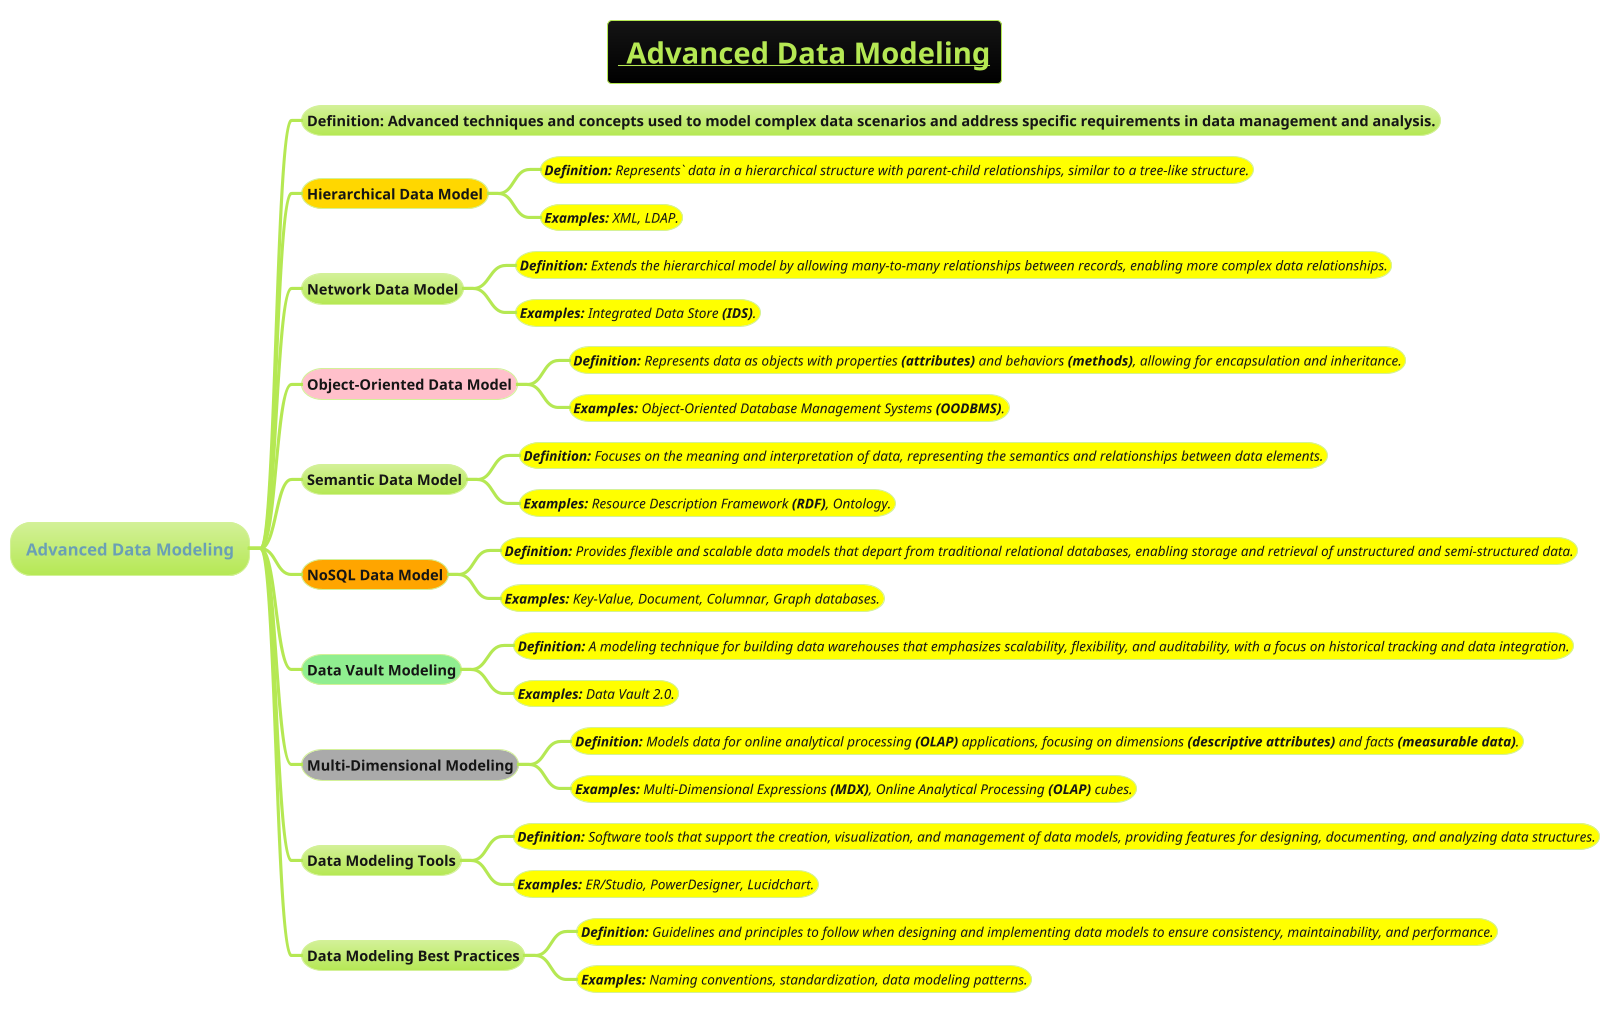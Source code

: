 @startmindmap
title =__ Advanced Data Modeling__
!theme hacker

* **Advanced Data Modeling**
** **Definition:** Advanced techniques and concepts used to model complex data scenarios and address specific requirements in data management and analysis.
**[#gold] Hierarchical Data Model
***[#yellow] ====<size:13>**Definition:** Represents` data in a hierarchical structure with parent-child relationships, similar to a tree-like structure.
***[#yellow] ====<size:13>**Examples:** XML, LDAP.
** Network Data Model
***[#yellow] ====<size:13>**Definition:** Extends the hierarchical model by allowing many-to-many relationships between records, enabling more complex data relationships.
***[#yellow] ====<size:13>**Examples:** Integrated Data Store **(IDS)**.
**[#pink] Object-Oriented Data Model
***[#yellow] ====<size:13>**Definition:** Represents data as objects with properties **(attributes)** and behaviors **(methods)**, allowing for encapsulation and inheritance.
***[#yellow] ====<size:13>**Examples:** Object-Oriented Database Management Systems **(OODBMS)**.
** Semantic Data Model
***[#yellow] ====<size:13>**Definition:** Focuses on the meaning and interpretation of data, representing the semantics and relationships between data elements.
***[#yellow] ====<size:13>**Examples:** Resource Description Framework **(RDF)**, Ontology.
**[#orange] NoSQL Data Model
***[#yellow] ====<size:13>**Definition:** Provides flexible and scalable data models that depart from traditional relational databases, enabling storage and retrieval of unstructured and semi-structured data.
***[#yellow] ====<size:13>**Examples:** Key-Value, Document, Columnar, Graph databases.
**[#lightgreen] Data Vault Modeling
***[#yellow] ====<size:13>**Definition:** A modeling technique for building data warehouses that emphasizes scalability, flexibility, and auditability, with a focus on historical tracking and data integration.
***[#yellow] ====<size:13>**Examples:** Data Vault 2.0.
**[#a] Multi-Dimensional Modeling
***[#yellow] ====<size:13>**Definition:** Models data for online analytical processing **(OLAP)** applications, focusing on dimensions **(descriptive attributes)** and facts **(measurable data)**.
***[#yellow] ====<size:13>**Examples:** Multi-Dimensional Expressions **(MDX)**, Online Analytical Processing **(OLAP)** cubes.
** Data Modeling Tools
***[#yellow] ====<size:13>**Definition:** Software tools that support the creation, visualization, and management of data models, providing features for designing, documenting, and analyzing data structures.
***[#yellow] ====<size:13>**Examples:** ER/Studio, PowerDesigner, Lucidchart.
** Data Modeling Best Practices
***[#yellow] ====<size:13>**Definition:** Guidelines and principles to follow when designing and implementing data models to ensure consistency, maintainability, and performance.
***[#yellow] ====<size:13>**Examples:** Naming conventions, standardization, data modeling patterns.
@endmindmap
